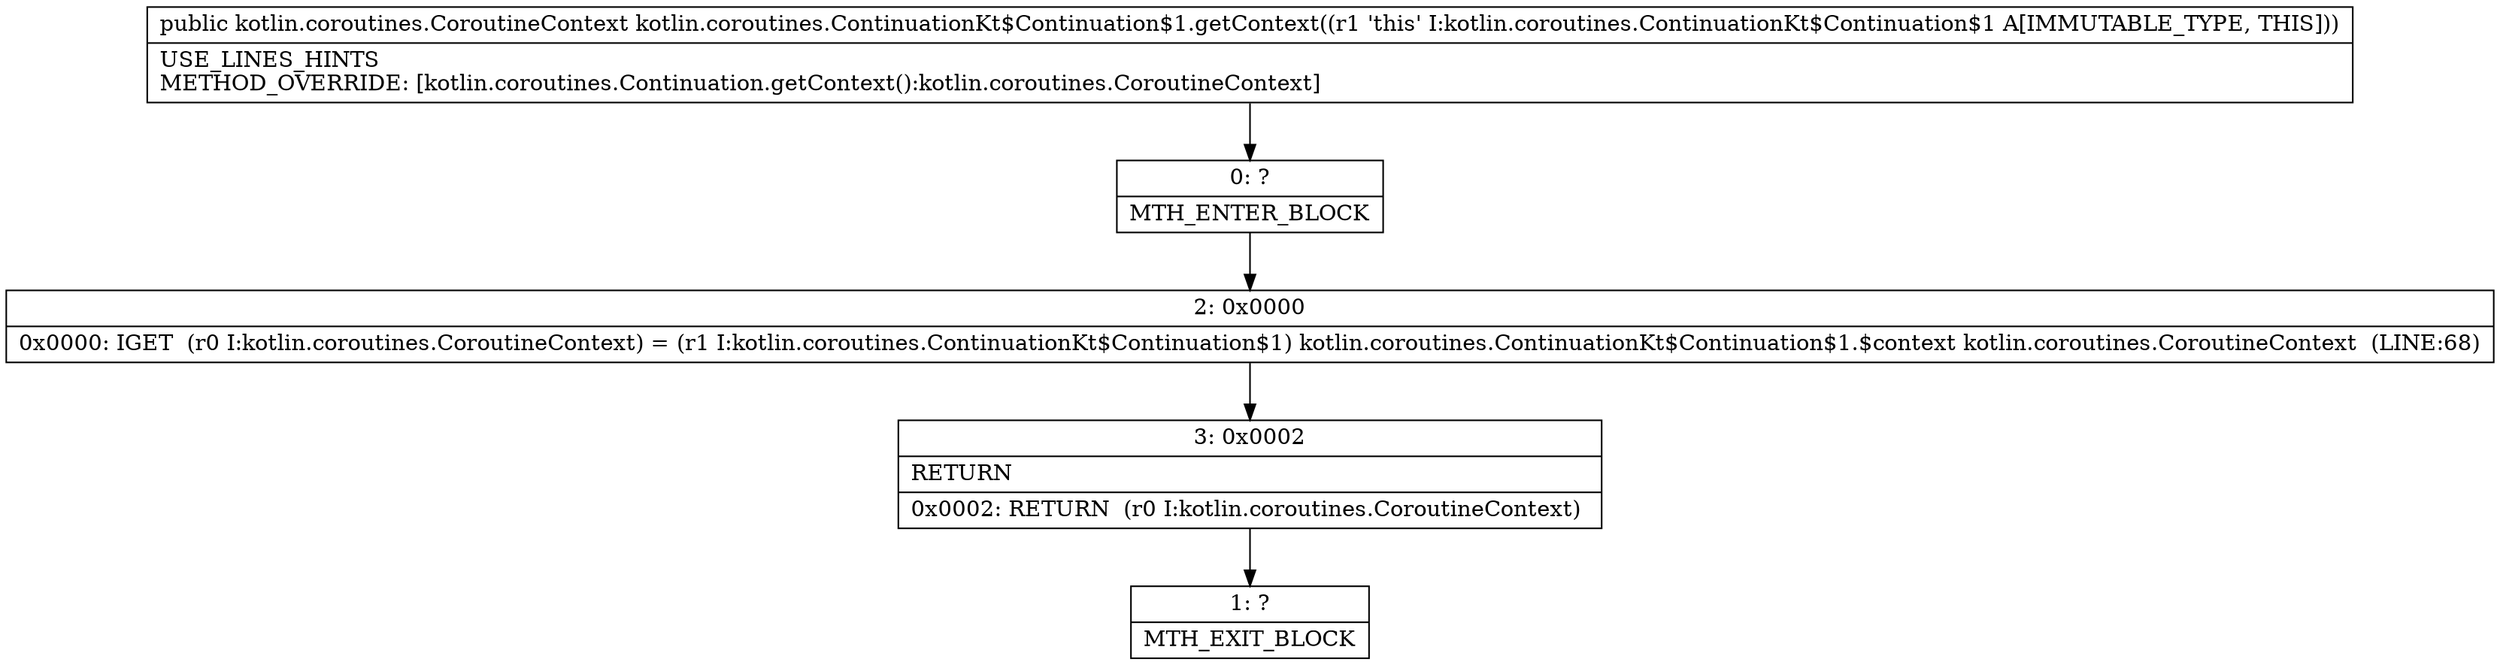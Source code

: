 digraph "CFG forkotlin.coroutines.ContinuationKt$Continuation$1.getContext()Lkotlin\/coroutines\/CoroutineContext;" {
Node_0 [shape=record,label="{0\:\ ?|MTH_ENTER_BLOCK\l}"];
Node_2 [shape=record,label="{2\:\ 0x0000|0x0000: IGET  (r0 I:kotlin.coroutines.CoroutineContext) = (r1 I:kotlin.coroutines.ContinuationKt$Continuation$1) kotlin.coroutines.ContinuationKt$Continuation$1.$context kotlin.coroutines.CoroutineContext  (LINE:68)\l}"];
Node_3 [shape=record,label="{3\:\ 0x0002|RETURN\l|0x0002: RETURN  (r0 I:kotlin.coroutines.CoroutineContext) \l}"];
Node_1 [shape=record,label="{1\:\ ?|MTH_EXIT_BLOCK\l}"];
MethodNode[shape=record,label="{public kotlin.coroutines.CoroutineContext kotlin.coroutines.ContinuationKt$Continuation$1.getContext((r1 'this' I:kotlin.coroutines.ContinuationKt$Continuation$1 A[IMMUTABLE_TYPE, THIS]))  | USE_LINES_HINTS\lMETHOD_OVERRIDE: [kotlin.coroutines.Continuation.getContext():kotlin.coroutines.CoroutineContext]\l}"];
MethodNode -> Node_0;Node_0 -> Node_2;
Node_2 -> Node_3;
Node_3 -> Node_1;
}

